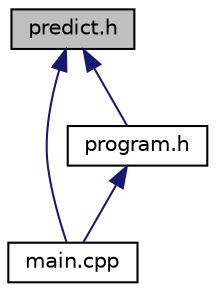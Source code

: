 digraph "predict.h"
{
 // LATEX_PDF_SIZE
  edge [fontname="Helvetica",fontsize="10",labelfontname="Helvetica",labelfontsize="10"];
  node [fontname="Helvetica",fontsize="10",shape=record];
  Node1 [label="predict.h",height=0.2,width=0.4,color="black", fillcolor="grey75", style="filled", fontcolor="black",tooltip="Заголовочный файл для функций, которые обеспечивают предсказание модели."];
  Node1 -> Node2 [dir="back",color="midnightblue",fontsize="10",style="solid",fontname="Helvetica"];
  Node2 [label="main.cpp",height=0.2,width=0.4,color="black", fillcolor="white", style="filled",URL="$main_8cpp.html",tooltip="Основной файл программы для обучения нейронной сети и запуска приложения для рисования."];
  Node1 -> Node3 [dir="back",color="midnightblue",fontsize="10",style="solid",fontname="Helvetica"];
  Node3 [label="program.h",height=0.2,width=0.4,color="black", fillcolor="white", style="filled",URL="$program_8h.html",tooltip="Заголовочный файл для класса PaintApp, который реализует приложение для рисования и распознавания циф..."];
  Node3 -> Node2 [dir="back",color="midnightblue",fontsize="10",style="solid",fontname="Helvetica"];
}
